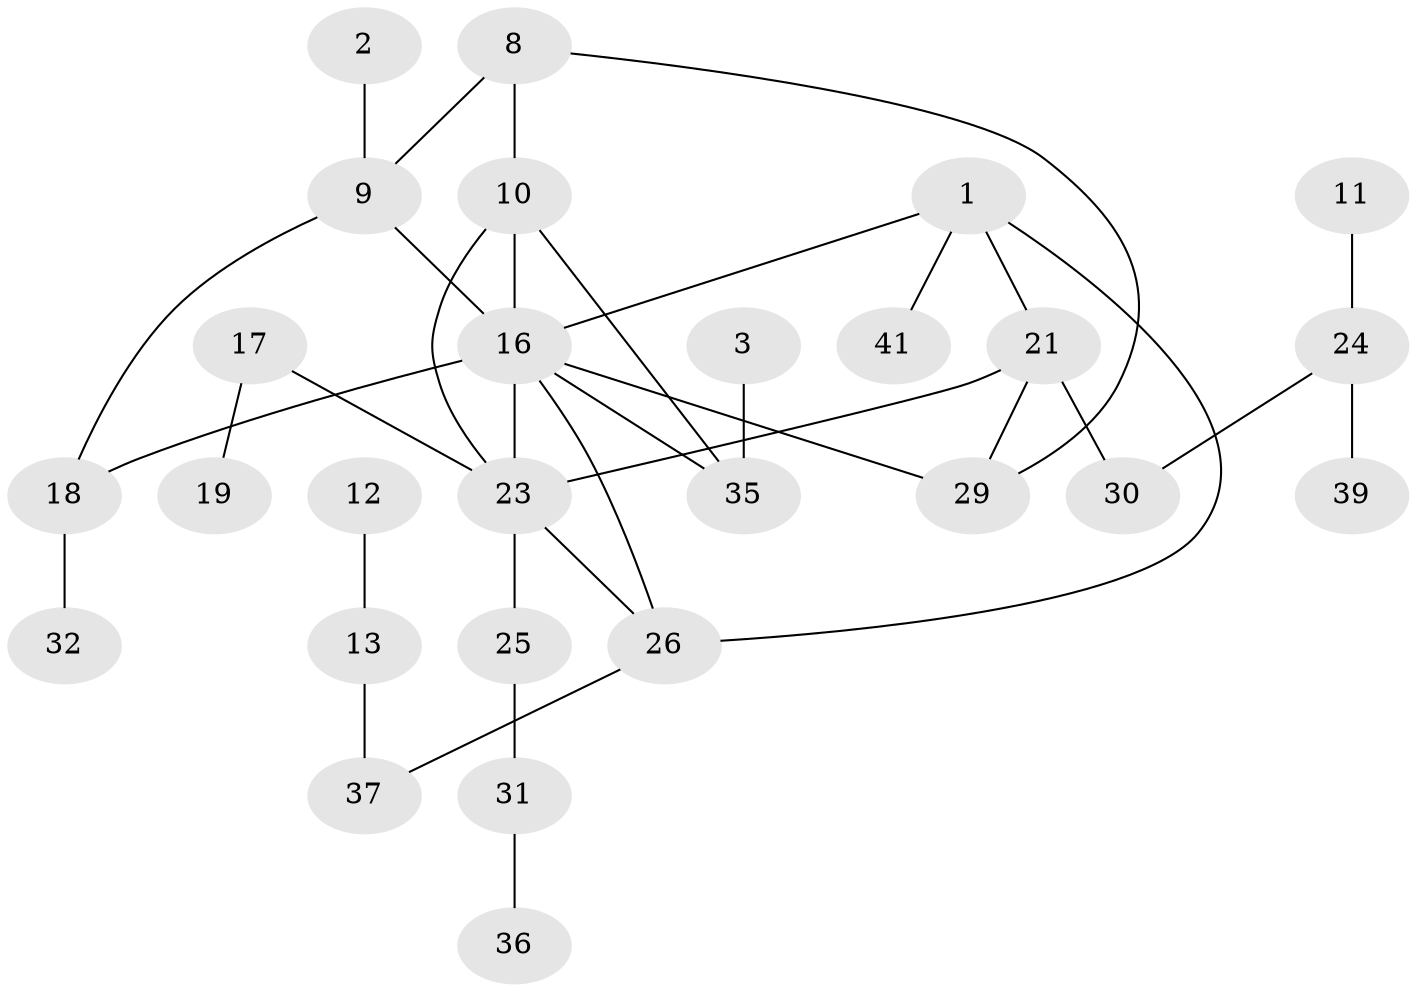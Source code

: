 // original degree distribution, {4: 0.06172839506172839, 1: 0.2962962962962963, 2: 0.38271604938271603, 0: 0.1111111111111111, 3: 0.09876543209876543, 5: 0.037037037037037035, 7: 0.012345679012345678}
// Generated by graph-tools (version 1.1) at 2025/33/03/09/25 02:33:24]
// undirected, 27 vertices, 35 edges
graph export_dot {
graph [start="1"]
  node [color=gray90,style=filled];
  1;
  2;
  3;
  8;
  9;
  10;
  11;
  12;
  13;
  16;
  17;
  18;
  19;
  21;
  23;
  24;
  25;
  26;
  29;
  30;
  31;
  32;
  35;
  36;
  37;
  39;
  41;
  1 -- 16 [weight=1.0];
  1 -- 21 [weight=1.0];
  1 -- 26 [weight=1.0];
  1 -- 41 [weight=1.0];
  2 -- 9 [weight=1.0];
  3 -- 35 [weight=1.0];
  8 -- 9 [weight=1.0];
  8 -- 10 [weight=1.0];
  8 -- 29 [weight=1.0];
  9 -- 16 [weight=1.0];
  9 -- 18 [weight=1.0];
  10 -- 16 [weight=2.0];
  10 -- 23 [weight=1.0];
  10 -- 35 [weight=1.0];
  11 -- 24 [weight=1.0];
  12 -- 13 [weight=1.0];
  13 -- 37 [weight=1.0];
  16 -- 18 [weight=1.0];
  16 -- 23 [weight=1.0];
  16 -- 26 [weight=1.0];
  16 -- 29 [weight=1.0];
  16 -- 35 [weight=1.0];
  17 -- 19 [weight=1.0];
  17 -- 23 [weight=1.0];
  18 -- 32 [weight=1.0];
  21 -- 23 [weight=1.0];
  21 -- 29 [weight=1.0];
  21 -- 30 [weight=1.0];
  23 -- 25 [weight=1.0];
  23 -- 26 [weight=1.0];
  24 -- 30 [weight=1.0];
  24 -- 39 [weight=1.0];
  25 -- 31 [weight=1.0];
  26 -- 37 [weight=1.0];
  31 -- 36 [weight=1.0];
}
